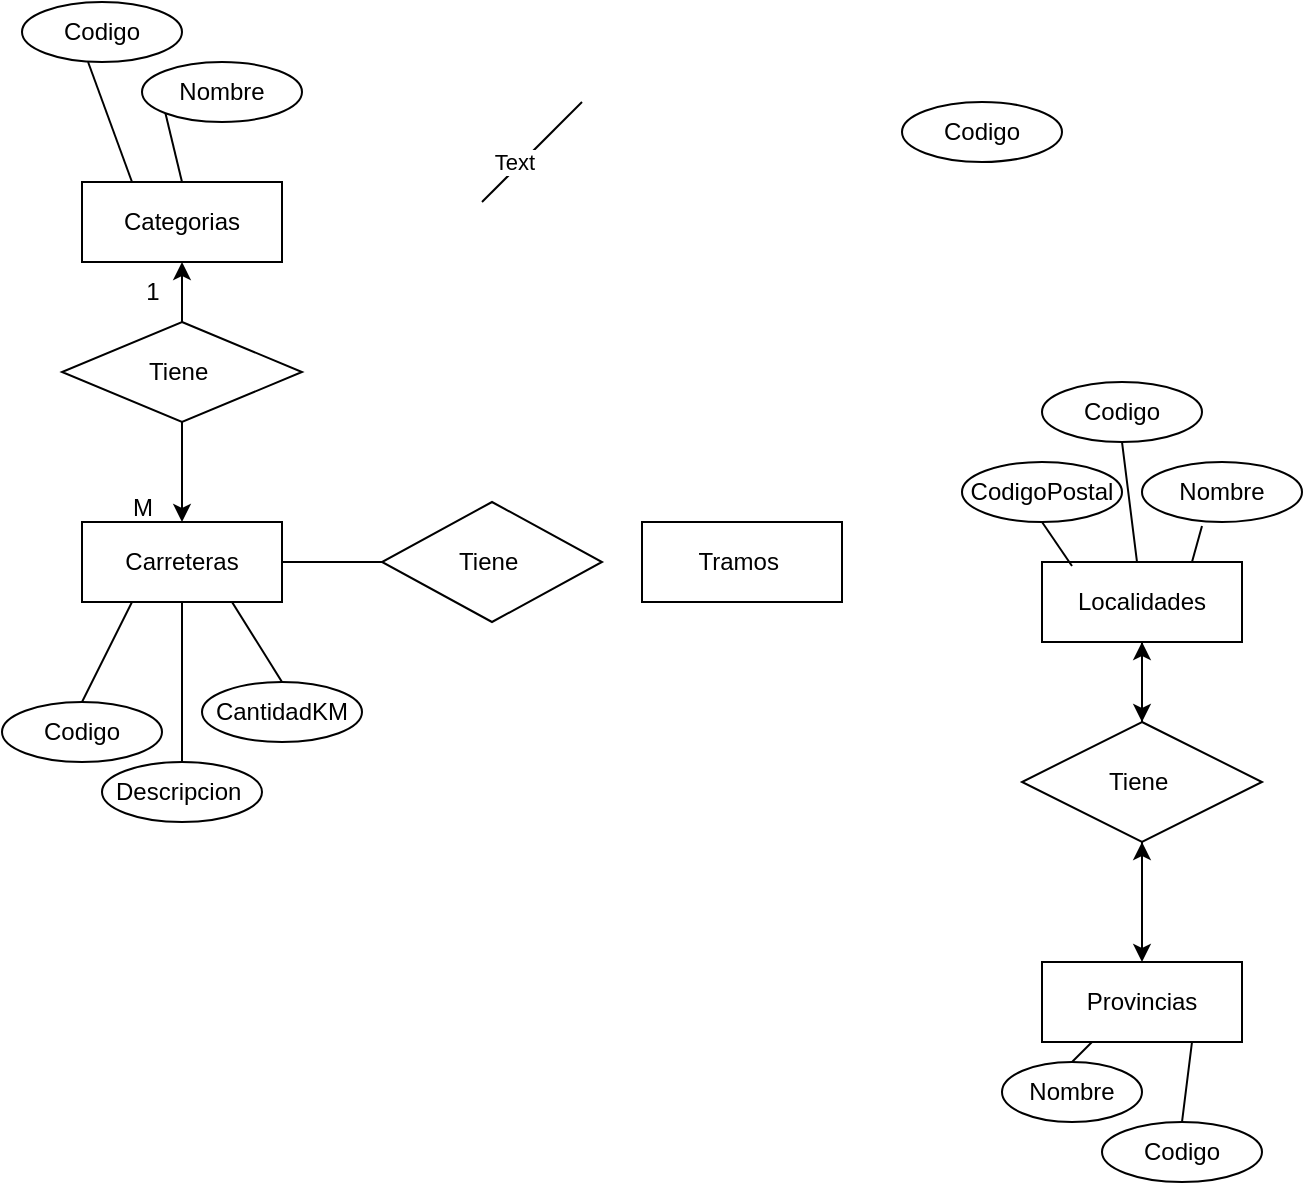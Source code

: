 <mxfile version="22.1.1" type="github">
  <diagram id="R2lEEEUBdFMjLlhIrx00" name="Page-1">
    <mxGraphModel dx="794" dy="734" grid="1" gridSize="10" guides="1" tooltips="1" connect="1" arrows="1" fold="1" page="1" pageScale="1" pageWidth="850" pageHeight="1100" math="0" shadow="0" extFonts="Permanent Marker^https://fonts.googleapis.com/css?family=Permanent+Marker">
      <root>
        <mxCell id="0" />
        <mxCell id="1" parent="0" />
        <mxCell id="zj3aQL9y-UAvB038PG5w-11" style="edgeStyle=orthogonalEdgeStyle;rounded=0;orthogonalLoop=1;jettySize=auto;html=1;entryX=0.5;entryY=0;entryDx=0;entryDy=0;" edge="1" parent="1" source="zj3aQL9y-UAvB038PG5w-1" target="zj3aQL9y-UAvB038PG5w-7">
          <mxGeometry relative="1" as="geometry" />
        </mxCell>
        <mxCell id="zj3aQL9y-UAvB038PG5w-1" value="Localidades" style="whiteSpace=wrap;html=1;align=center;" vertex="1" parent="1">
          <mxGeometry x="620" y="320" width="100" height="40" as="geometry" />
        </mxCell>
        <mxCell id="zj3aQL9y-UAvB038PG5w-3" value="Provincias" style="whiteSpace=wrap;html=1;align=center;" vertex="1" parent="1">
          <mxGeometry x="620" y="520" width="100" height="40" as="geometry" />
        </mxCell>
        <mxCell id="zj3aQL9y-UAvB038PG5w-4" value="Carreteras" style="whiteSpace=wrap;html=1;align=center;" vertex="1" parent="1">
          <mxGeometry x="140" y="300" width="100" height="40" as="geometry" />
        </mxCell>
        <mxCell id="zj3aQL9y-UAvB038PG5w-5" value="Tramos&amp;nbsp;" style="whiteSpace=wrap;html=1;align=center;" vertex="1" parent="1">
          <mxGeometry x="420" y="300" width="100" height="40" as="geometry" />
        </mxCell>
        <mxCell id="zj3aQL9y-UAvB038PG5w-6" value="Categorias" style="whiteSpace=wrap;html=1;align=center;" vertex="1" parent="1">
          <mxGeometry x="140" y="130" width="100" height="40" as="geometry" />
        </mxCell>
        <mxCell id="zj3aQL9y-UAvB038PG5w-9" value="" style="edgeStyle=orthogonalEdgeStyle;rounded=0;orthogonalLoop=1;jettySize=auto;html=1;" edge="1" parent="1" source="zj3aQL9y-UAvB038PG5w-7" target="zj3aQL9y-UAvB038PG5w-1">
          <mxGeometry relative="1" as="geometry" />
        </mxCell>
        <mxCell id="zj3aQL9y-UAvB038PG5w-10" style="edgeStyle=orthogonalEdgeStyle;rounded=0;orthogonalLoop=1;jettySize=auto;html=1;entryX=0.5;entryY=0;entryDx=0;entryDy=0;" edge="1" parent="1" source="zj3aQL9y-UAvB038PG5w-7" target="zj3aQL9y-UAvB038PG5w-3">
          <mxGeometry relative="1" as="geometry" />
        </mxCell>
        <mxCell id="zj3aQL9y-UAvB038PG5w-12" style="edgeStyle=orthogonalEdgeStyle;rounded=0;orthogonalLoop=1;jettySize=auto;html=1;" edge="1" parent="1" source="zj3aQL9y-UAvB038PG5w-7">
          <mxGeometry relative="1" as="geometry">
            <mxPoint x="670" y="460" as="targetPoint" />
          </mxGeometry>
        </mxCell>
        <mxCell id="zj3aQL9y-UAvB038PG5w-7" value="Tiene&amp;nbsp;" style="shape=rhombus;perimeter=rhombusPerimeter;whiteSpace=wrap;html=1;align=center;" vertex="1" parent="1">
          <mxGeometry x="610" y="400" width="120" height="60" as="geometry" />
        </mxCell>
        <mxCell id="zj3aQL9y-UAvB038PG5w-13" value="Tiene&amp;nbsp;" style="shape=rhombus;perimeter=rhombusPerimeter;whiteSpace=wrap;html=1;align=center;" vertex="1" parent="1">
          <mxGeometry x="290" y="290" width="110" height="60" as="geometry" />
        </mxCell>
        <mxCell id="zj3aQL9y-UAvB038PG5w-22" style="edgeStyle=orthogonalEdgeStyle;rounded=0;orthogonalLoop=1;jettySize=auto;html=1;entryX=0.5;entryY=1;entryDx=0;entryDy=0;" edge="1" parent="1" source="zj3aQL9y-UAvB038PG5w-21" target="zj3aQL9y-UAvB038PG5w-6">
          <mxGeometry relative="1" as="geometry" />
        </mxCell>
        <mxCell id="zj3aQL9y-UAvB038PG5w-23" style="edgeStyle=orthogonalEdgeStyle;rounded=0;orthogonalLoop=1;jettySize=auto;html=1;exitX=0.5;exitY=1;exitDx=0;exitDy=0;entryX=0.5;entryY=0;entryDx=0;entryDy=0;" edge="1" parent="1" source="zj3aQL9y-UAvB038PG5w-21" target="zj3aQL9y-UAvB038PG5w-4">
          <mxGeometry relative="1" as="geometry" />
        </mxCell>
        <mxCell id="zj3aQL9y-UAvB038PG5w-21" value="Tiene&amp;nbsp;" style="shape=rhombus;perimeter=rhombusPerimeter;whiteSpace=wrap;html=1;align=center;" vertex="1" parent="1">
          <mxGeometry x="130" y="200" width="120" height="50" as="geometry" />
        </mxCell>
        <mxCell id="zj3aQL9y-UAvB038PG5w-24" value="Codigo" style="ellipse;whiteSpace=wrap;html=1;align=center;" vertex="1" parent="1">
          <mxGeometry x="550" y="90" width="80" height="30" as="geometry" />
        </mxCell>
        <mxCell id="zj3aQL9y-UAvB038PG5w-25" value="Codigo" style="ellipse;whiteSpace=wrap;html=1;align=center;" vertex="1" parent="1">
          <mxGeometry x="100" y="390" width="80" height="30" as="geometry" />
        </mxCell>
        <mxCell id="zj3aQL9y-UAvB038PG5w-26" value="CodigoPostal" style="ellipse;whiteSpace=wrap;html=1;align=center;" vertex="1" parent="1">
          <mxGeometry x="580" y="270" width="80" height="30" as="geometry" />
        </mxCell>
        <mxCell id="zj3aQL9y-UAvB038PG5w-27" value="Codigo" style="ellipse;whiteSpace=wrap;html=1;align=center;" vertex="1" parent="1">
          <mxGeometry x="620" y="230" width="80" height="30" as="geometry" />
        </mxCell>
        <mxCell id="zj3aQL9y-UAvB038PG5w-28" value="Codigo" style="ellipse;whiteSpace=wrap;html=1;align=center;" vertex="1" parent="1">
          <mxGeometry x="650" y="600" width="80" height="30" as="geometry" />
        </mxCell>
        <mxCell id="zj3aQL9y-UAvB038PG5w-29" value="Nombre" style="ellipse;whiteSpace=wrap;html=1;align=center;" vertex="1" parent="1">
          <mxGeometry x="170" y="70" width="80" height="30" as="geometry" />
        </mxCell>
        <mxCell id="zj3aQL9y-UAvB038PG5w-30" value="Codigo" style="ellipse;whiteSpace=wrap;html=1;align=center;" vertex="1" parent="1">
          <mxGeometry x="110" y="40" width="80" height="30" as="geometry" />
        </mxCell>
        <mxCell id="zj3aQL9y-UAvB038PG5w-31" value="" style="endArrow=none;html=1;rounded=0;entryX=0.413;entryY=1;entryDx=0;entryDy=0;entryPerimeter=0;exitX=0.25;exitY=0;exitDx=0;exitDy=0;" edge="1" parent="1" source="zj3aQL9y-UAvB038PG5w-6" target="zj3aQL9y-UAvB038PG5w-30">
          <mxGeometry width="50" height="50" relative="1" as="geometry">
            <mxPoint x="80" y="230" as="sourcePoint" />
            <mxPoint x="130" y="180" as="targetPoint" />
          </mxGeometry>
        </mxCell>
        <mxCell id="zj3aQL9y-UAvB038PG5w-32" value="" style="endArrow=none;html=1;rounded=0;entryX=0;entryY=1;entryDx=0;entryDy=0;exitX=0.5;exitY=0;exitDx=0;exitDy=0;" edge="1" parent="1" source="zj3aQL9y-UAvB038PG5w-6" target="zj3aQL9y-UAvB038PG5w-29">
          <mxGeometry width="50" height="50" relative="1" as="geometry">
            <mxPoint x="50" y="210" as="sourcePoint" />
            <mxPoint x="100" y="160" as="targetPoint" />
          </mxGeometry>
        </mxCell>
        <mxCell id="zj3aQL9y-UAvB038PG5w-33" value="Nombre" style="ellipse;whiteSpace=wrap;html=1;align=center;" vertex="1" parent="1">
          <mxGeometry x="600" y="570" width="70" height="30" as="geometry" />
        </mxCell>
        <mxCell id="zj3aQL9y-UAvB038PG5w-34" value="" style="endArrow=none;html=1;rounded=0;entryX=0.25;entryY=1;entryDx=0;entryDy=0;exitX=0.5;exitY=0;exitDx=0;exitDy=0;" edge="1" parent="1" source="zj3aQL9y-UAvB038PG5w-33" target="zj3aQL9y-UAvB038PG5w-3">
          <mxGeometry width="50" height="50" relative="1" as="geometry">
            <mxPoint x="440" y="290" as="sourcePoint" />
            <mxPoint x="490" y="240" as="targetPoint" />
          </mxGeometry>
        </mxCell>
        <mxCell id="zj3aQL9y-UAvB038PG5w-38" value="" style="endArrow=none;html=1;rounded=0;entryX=0.75;entryY=1;entryDx=0;entryDy=0;exitX=0.5;exitY=0;exitDx=0;exitDy=0;" edge="1" parent="1" source="zj3aQL9y-UAvB038PG5w-28" target="zj3aQL9y-UAvB038PG5w-3">
          <mxGeometry width="50" height="50" relative="1" as="geometry">
            <mxPoint x="440" y="290" as="sourcePoint" />
            <mxPoint x="490" y="240" as="targetPoint" />
          </mxGeometry>
        </mxCell>
        <mxCell id="zj3aQL9y-UAvB038PG5w-39" value="Nombre" style="ellipse;whiteSpace=wrap;html=1;align=center;" vertex="1" parent="1">
          <mxGeometry x="670" y="270" width="80" height="30" as="geometry" />
        </mxCell>
        <mxCell id="zj3aQL9y-UAvB038PG5w-40" value="" style="endArrow=none;html=1;rounded=0;entryX=0.5;entryY=1;entryDx=0;entryDy=0;exitX=0.15;exitY=0.05;exitDx=0;exitDy=0;exitPerimeter=0;" edge="1" parent="1" source="zj3aQL9y-UAvB038PG5w-1" target="zj3aQL9y-UAvB038PG5w-26">
          <mxGeometry width="50" height="50" relative="1" as="geometry">
            <mxPoint x="380" y="310" as="sourcePoint" />
            <mxPoint x="430" y="260" as="targetPoint" />
          </mxGeometry>
        </mxCell>
        <mxCell id="zj3aQL9y-UAvB038PG5w-41" value="CantidadKM" style="ellipse;whiteSpace=wrap;html=1;align=center;" vertex="1" parent="1">
          <mxGeometry x="200" y="380" width="80" height="30" as="geometry" />
        </mxCell>
        <mxCell id="zj3aQL9y-UAvB038PG5w-42" value="" style="endArrow=none;html=1;rounded=0;entryX=0.5;entryY=1;entryDx=0;entryDy=0;" edge="1" parent="1" source="zj3aQL9y-UAvB038PG5w-1" target="zj3aQL9y-UAvB038PG5w-27">
          <mxGeometry width="50" height="50" relative="1" as="geometry">
            <mxPoint x="380" y="310" as="sourcePoint" />
            <mxPoint x="430" y="260" as="targetPoint" />
          </mxGeometry>
        </mxCell>
        <mxCell id="zj3aQL9y-UAvB038PG5w-43" value="" style="endArrow=none;html=1;rounded=0;entryX=0.375;entryY=1.067;entryDx=0;entryDy=0;entryPerimeter=0;exitX=0.75;exitY=0;exitDx=0;exitDy=0;" edge="1" parent="1" source="zj3aQL9y-UAvB038PG5w-1" target="zj3aQL9y-UAvB038PG5w-39">
          <mxGeometry width="50" height="50" relative="1" as="geometry">
            <mxPoint x="380" y="310" as="sourcePoint" />
            <mxPoint x="430" y="260" as="targetPoint" />
          </mxGeometry>
        </mxCell>
        <mxCell id="zj3aQL9y-UAvB038PG5w-44" value="" style="endArrow=none;html=1;rounded=0;" edge="1" parent="1">
          <mxGeometry width="50" height="50" relative="1" as="geometry">
            <mxPoint x="340" y="140" as="sourcePoint" />
            <mxPoint x="390" y="90" as="targetPoint" />
          </mxGeometry>
        </mxCell>
        <mxCell id="zj3aQL9y-UAvB038PG5w-48" value="Text" style="edgeLabel;html=1;align=center;verticalAlign=middle;resizable=0;points=[];" vertex="1" connectable="0" parent="zj3aQL9y-UAvB038PG5w-44">
          <mxGeometry x="-0.28" y="3" relative="1" as="geometry">
            <mxPoint as="offset" />
          </mxGeometry>
        </mxCell>
        <mxCell id="zj3aQL9y-UAvB038PG5w-46" value="" style="endArrow=none;html=1;rounded=0;entryX=1;entryY=0.5;entryDx=0;entryDy=0;exitX=0;exitY=0.5;exitDx=0;exitDy=0;" edge="1" parent="1" source="zj3aQL9y-UAvB038PG5w-13" target="zj3aQL9y-UAvB038PG5w-4">
          <mxGeometry width="50" height="50" relative="1" as="geometry">
            <mxPoint x="380" y="310" as="sourcePoint" />
            <mxPoint x="430" y="260" as="targetPoint" />
          </mxGeometry>
        </mxCell>
        <mxCell id="zj3aQL9y-UAvB038PG5w-49" value="Descripcion&amp;nbsp;" style="ellipse;whiteSpace=wrap;html=1;align=center;" vertex="1" parent="1">
          <mxGeometry x="150" y="420" width="80" height="30" as="geometry" />
        </mxCell>
        <mxCell id="zj3aQL9y-UAvB038PG5w-50" value="" style="endArrow=none;html=1;rounded=0;entryX=0.5;entryY=0;entryDx=0;entryDy=0;exitX=0.25;exitY=1;exitDx=0;exitDy=0;" edge="1" parent="1" source="zj3aQL9y-UAvB038PG5w-4" target="zj3aQL9y-UAvB038PG5w-25">
          <mxGeometry width="50" height="50" relative="1" as="geometry">
            <mxPoint x="380" y="310" as="sourcePoint" />
            <mxPoint x="430" y="260" as="targetPoint" />
          </mxGeometry>
        </mxCell>
        <mxCell id="zj3aQL9y-UAvB038PG5w-51" value="" style="endArrow=none;html=1;rounded=0;entryX=0.75;entryY=1;entryDx=0;entryDy=0;exitX=0.5;exitY=0;exitDx=0;exitDy=0;" edge="1" parent="1" source="zj3aQL9y-UAvB038PG5w-41" target="zj3aQL9y-UAvB038PG5w-4">
          <mxGeometry width="50" height="50" relative="1" as="geometry">
            <mxPoint x="380" y="310" as="sourcePoint" />
            <mxPoint x="430" y="260" as="targetPoint" />
          </mxGeometry>
        </mxCell>
        <mxCell id="zj3aQL9y-UAvB038PG5w-52" value="" style="endArrow=none;html=1;rounded=0;entryX=0.5;entryY=1;entryDx=0;entryDy=0;" edge="1" parent="1" source="zj3aQL9y-UAvB038PG5w-49" target="zj3aQL9y-UAvB038PG5w-4">
          <mxGeometry width="50" height="50" relative="1" as="geometry">
            <mxPoint x="380" y="310" as="sourcePoint" />
            <mxPoint x="430" y="260" as="targetPoint" />
          </mxGeometry>
        </mxCell>
        <mxCell id="zj3aQL9y-UAvB038PG5w-53" value="M" style="text;html=1;align=center;verticalAlign=middle;resizable=0;points=[];autosize=1;strokeColor=none;fillColor=none;" vertex="1" parent="1">
          <mxGeometry x="155" y="278" width="30" height="30" as="geometry" />
        </mxCell>
        <mxCell id="zj3aQL9y-UAvB038PG5w-54" value="1" style="text;html=1;align=center;verticalAlign=middle;resizable=0;points=[];autosize=1;strokeColor=none;fillColor=none;" vertex="1" parent="1">
          <mxGeometry x="160" y="170" width="30" height="30" as="geometry" />
        </mxCell>
      </root>
    </mxGraphModel>
  </diagram>
</mxfile>
